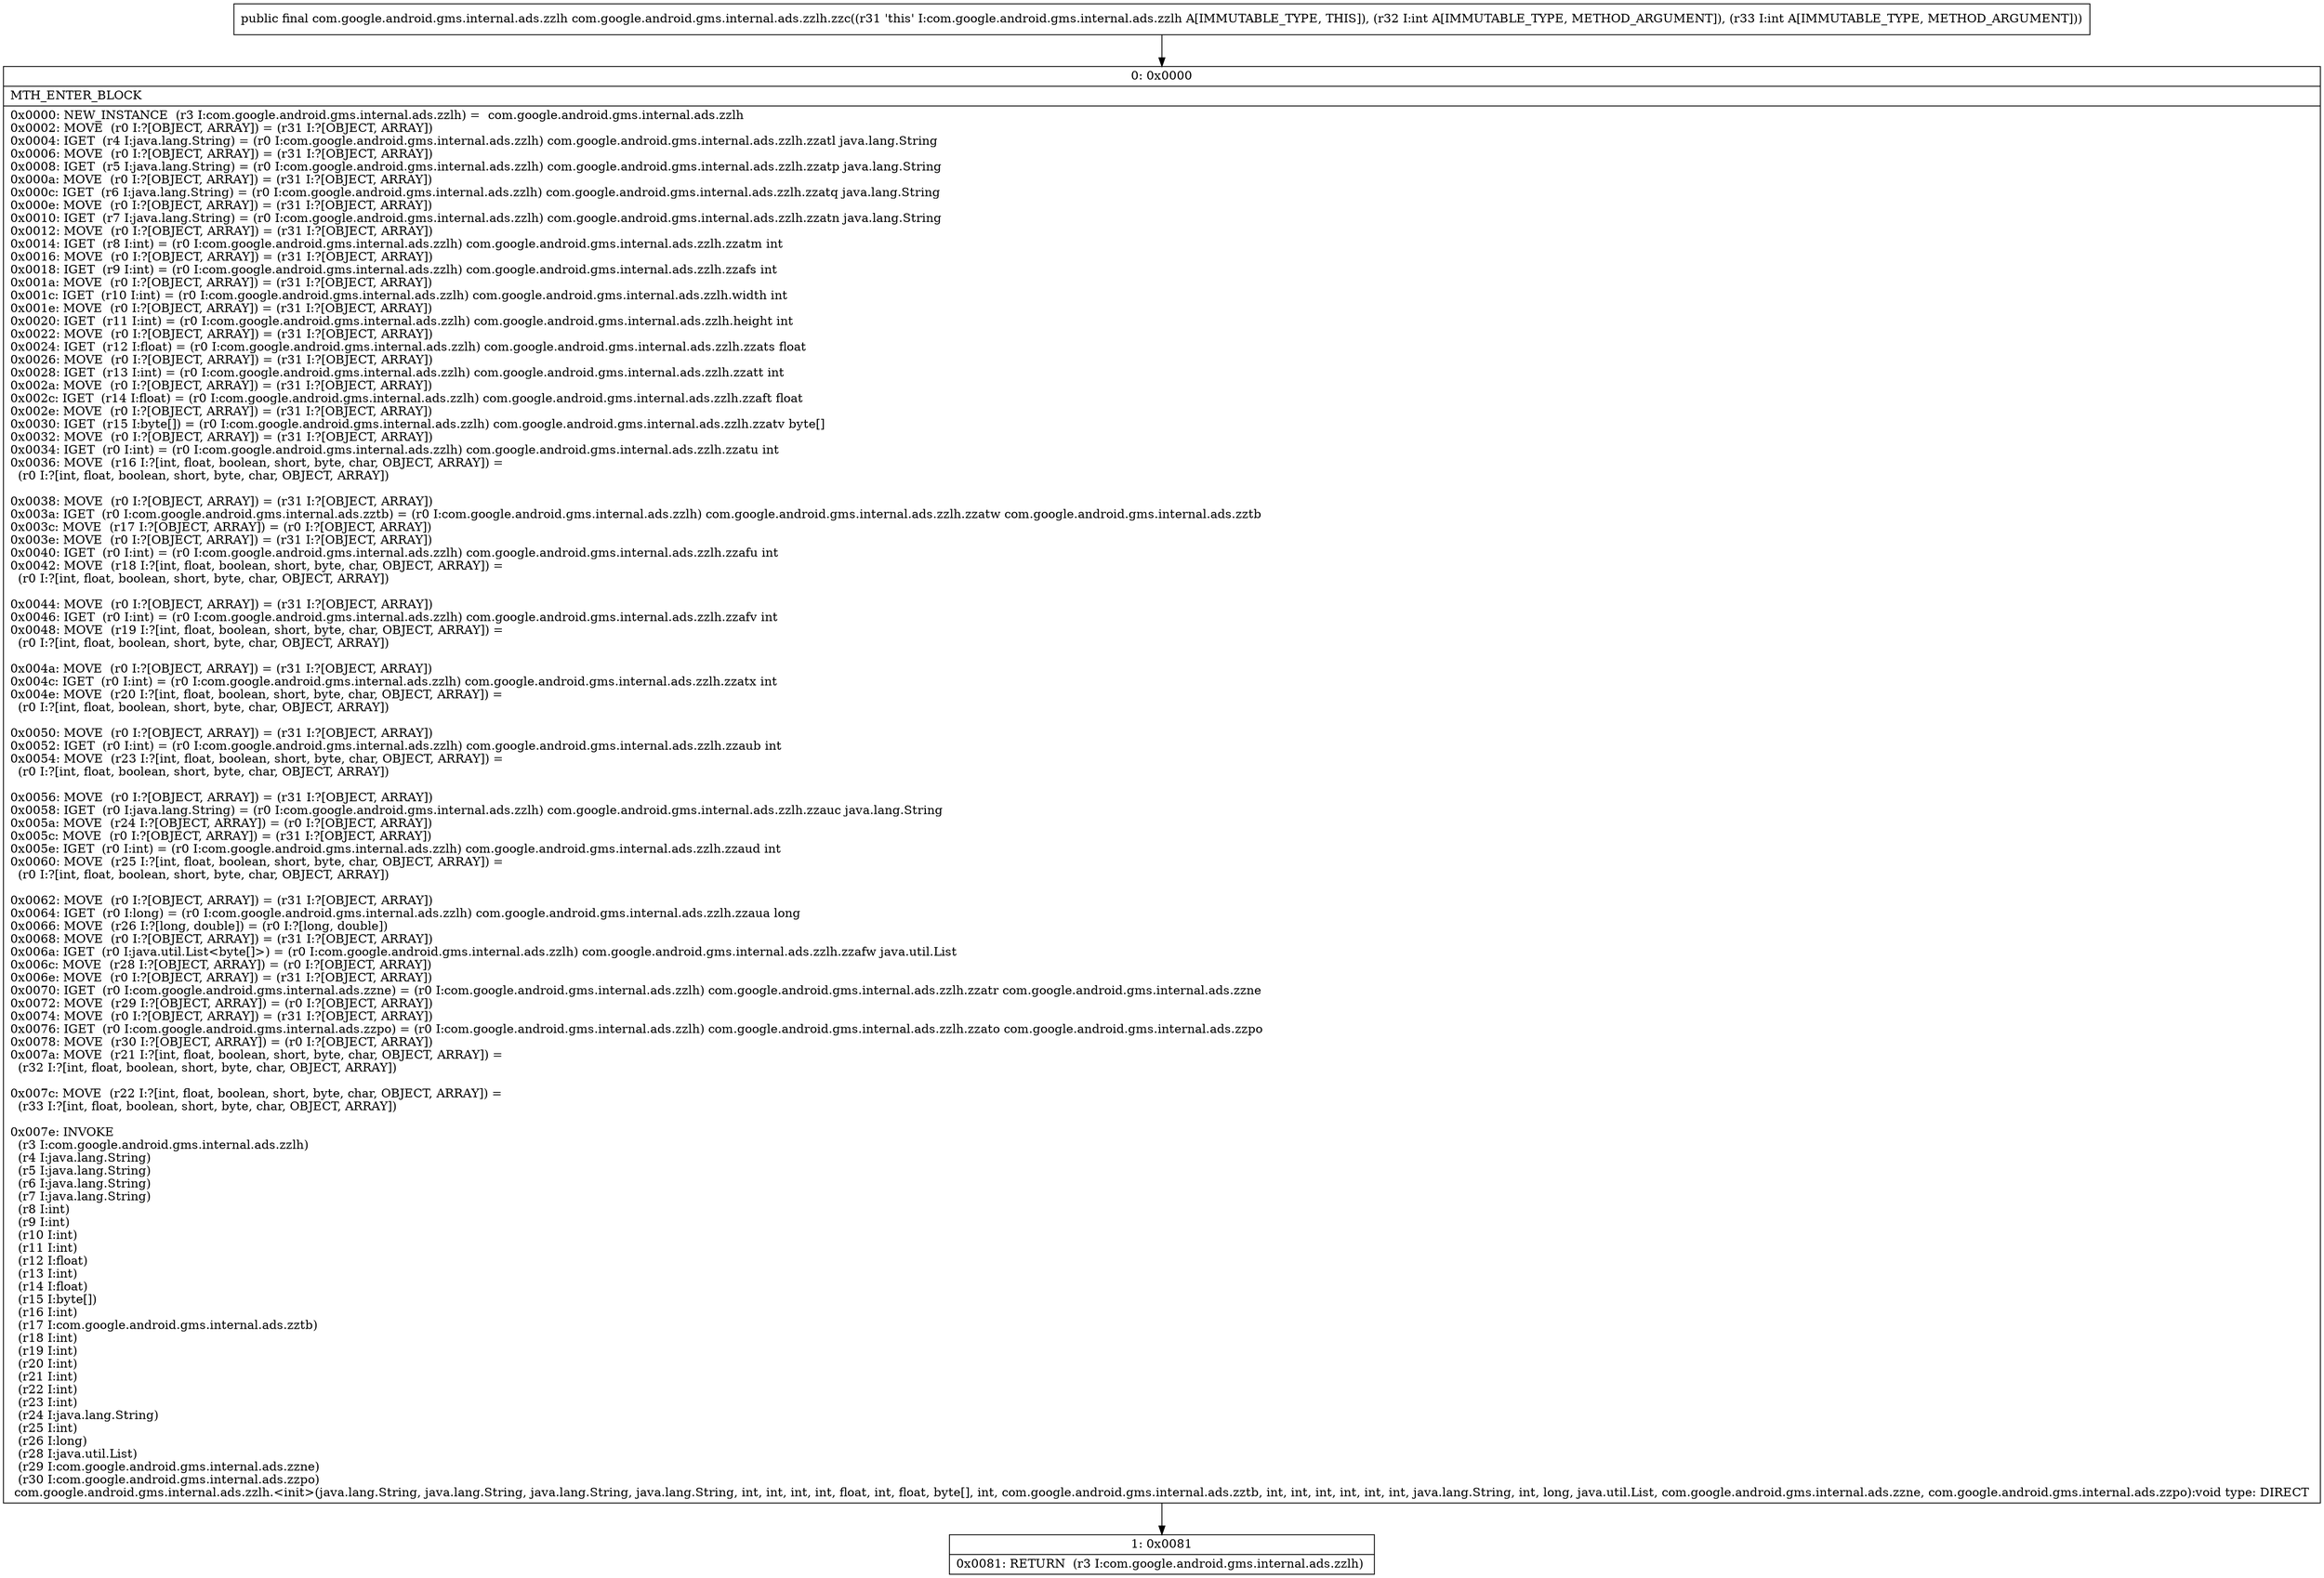 digraph "CFG forcom.google.android.gms.internal.ads.zzlh.zzc(II)Lcom\/google\/android\/gms\/internal\/ads\/zzlh;" {
Node_0 [shape=record,label="{0\:\ 0x0000|MTH_ENTER_BLOCK\l|0x0000: NEW_INSTANCE  (r3 I:com.google.android.gms.internal.ads.zzlh) =  com.google.android.gms.internal.ads.zzlh \l0x0002: MOVE  (r0 I:?[OBJECT, ARRAY]) = (r31 I:?[OBJECT, ARRAY]) \l0x0004: IGET  (r4 I:java.lang.String) = (r0 I:com.google.android.gms.internal.ads.zzlh) com.google.android.gms.internal.ads.zzlh.zzatl java.lang.String \l0x0006: MOVE  (r0 I:?[OBJECT, ARRAY]) = (r31 I:?[OBJECT, ARRAY]) \l0x0008: IGET  (r5 I:java.lang.String) = (r0 I:com.google.android.gms.internal.ads.zzlh) com.google.android.gms.internal.ads.zzlh.zzatp java.lang.String \l0x000a: MOVE  (r0 I:?[OBJECT, ARRAY]) = (r31 I:?[OBJECT, ARRAY]) \l0x000c: IGET  (r6 I:java.lang.String) = (r0 I:com.google.android.gms.internal.ads.zzlh) com.google.android.gms.internal.ads.zzlh.zzatq java.lang.String \l0x000e: MOVE  (r0 I:?[OBJECT, ARRAY]) = (r31 I:?[OBJECT, ARRAY]) \l0x0010: IGET  (r7 I:java.lang.String) = (r0 I:com.google.android.gms.internal.ads.zzlh) com.google.android.gms.internal.ads.zzlh.zzatn java.lang.String \l0x0012: MOVE  (r0 I:?[OBJECT, ARRAY]) = (r31 I:?[OBJECT, ARRAY]) \l0x0014: IGET  (r8 I:int) = (r0 I:com.google.android.gms.internal.ads.zzlh) com.google.android.gms.internal.ads.zzlh.zzatm int \l0x0016: MOVE  (r0 I:?[OBJECT, ARRAY]) = (r31 I:?[OBJECT, ARRAY]) \l0x0018: IGET  (r9 I:int) = (r0 I:com.google.android.gms.internal.ads.zzlh) com.google.android.gms.internal.ads.zzlh.zzafs int \l0x001a: MOVE  (r0 I:?[OBJECT, ARRAY]) = (r31 I:?[OBJECT, ARRAY]) \l0x001c: IGET  (r10 I:int) = (r0 I:com.google.android.gms.internal.ads.zzlh) com.google.android.gms.internal.ads.zzlh.width int \l0x001e: MOVE  (r0 I:?[OBJECT, ARRAY]) = (r31 I:?[OBJECT, ARRAY]) \l0x0020: IGET  (r11 I:int) = (r0 I:com.google.android.gms.internal.ads.zzlh) com.google.android.gms.internal.ads.zzlh.height int \l0x0022: MOVE  (r0 I:?[OBJECT, ARRAY]) = (r31 I:?[OBJECT, ARRAY]) \l0x0024: IGET  (r12 I:float) = (r0 I:com.google.android.gms.internal.ads.zzlh) com.google.android.gms.internal.ads.zzlh.zzats float \l0x0026: MOVE  (r0 I:?[OBJECT, ARRAY]) = (r31 I:?[OBJECT, ARRAY]) \l0x0028: IGET  (r13 I:int) = (r0 I:com.google.android.gms.internal.ads.zzlh) com.google.android.gms.internal.ads.zzlh.zzatt int \l0x002a: MOVE  (r0 I:?[OBJECT, ARRAY]) = (r31 I:?[OBJECT, ARRAY]) \l0x002c: IGET  (r14 I:float) = (r0 I:com.google.android.gms.internal.ads.zzlh) com.google.android.gms.internal.ads.zzlh.zzaft float \l0x002e: MOVE  (r0 I:?[OBJECT, ARRAY]) = (r31 I:?[OBJECT, ARRAY]) \l0x0030: IGET  (r15 I:byte[]) = (r0 I:com.google.android.gms.internal.ads.zzlh) com.google.android.gms.internal.ads.zzlh.zzatv byte[] \l0x0032: MOVE  (r0 I:?[OBJECT, ARRAY]) = (r31 I:?[OBJECT, ARRAY]) \l0x0034: IGET  (r0 I:int) = (r0 I:com.google.android.gms.internal.ads.zzlh) com.google.android.gms.internal.ads.zzlh.zzatu int \l0x0036: MOVE  (r16 I:?[int, float, boolean, short, byte, char, OBJECT, ARRAY]) = \l  (r0 I:?[int, float, boolean, short, byte, char, OBJECT, ARRAY])\l \l0x0038: MOVE  (r0 I:?[OBJECT, ARRAY]) = (r31 I:?[OBJECT, ARRAY]) \l0x003a: IGET  (r0 I:com.google.android.gms.internal.ads.zztb) = (r0 I:com.google.android.gms.internal.ads.zzlh) com.google.android.gms.internal.ads.zzlh.zzatw com.google.android.gms.internal.ads.zztb \l0x003c: MOVE  (r17 I:?[OBJECT, ARRAY]) = (r0 I:?[OBJECT, ARRAY]) \l0x003e: MOVE  (r0 I:?[OBJECT, ARRAY]) = (r31 I:?[OBJECT, ARRAY]) \l0x0040: IGET  (r0 I:int) = (r0 I:com.google.android.gms.internal.ads.zzlh) com.google.android.gms.internal.ads.zzlh.zzafu int \l0x0042: MOVE  (r18 I:?[int, float, boolean, short, byte, char, OBJECT, ARRAY]) = \l  (r0 I:?[int, float, boolean, short, byte, char, OBJECT, ARRAY])\l \l0x0044: MOVE  (r0 I:?[OBJECT, ARRAY]) = (r31 I:?[OBJECT, ARRAY]) \l0x0046: IGET  (r0 I:int) = (r0 I:com.google.android.gms.internal.ads.zzlh) com.google.android.gms.internal.ads.zzlh.zzafv int \l0x0048: MOVE  (r19 I:?[int, float, boolean, short, byte, char, OBJECT, ARRAY]) = \l  (r0 I:?[int, float, boolean, short, byte, char, OBJECT, ARRAY])\l \l0x004a: MOVE  (r0 I:?[OBJECT, ARRAY]) = (r31 I:?[OBJECT, ARRAY]) \l0x004c: IGET  (r0 I:int) = (r0 I:com.google.android.gms.internal.ads.zzlh) com.google.android.gms.internal.ads.zzlh.zzatx int \l0x004e: MOVE  (r20 I:?[int, float, boolean, short, byte, char, OBJECT, ARRAY]) = \l  (r0 I:?[int, float, boolean, short, byte, char, OBJECT, ARRAY])\l \l0x0050: MOVE  (r0 I:?[OBJECT, ARRAY]) = (r31 I:?[OBJECT, ARRAY]) \l0x0052: IGET  (r0 I:int) = (r0 I:com.google.android.gms.internal.ads.zzlh) com.google.android.gms.internal.ads.zzlh.zzaub int \l0x0054: MOVE  (r23 I:?[int, float, boolean, short, byte, char, OBJECT, ARRAY]) = \l  (r0 I:?[int, float, boolean, short, byte, char, OBJECT, ARRAY])\l \l0x0056: MOVE  (r0 I:?[OBJECT, ARRAY]) = (r31 I:?[OBJECT, ARRAY]) \l0x0058: IGET  (r0 I:java.lang.String) = (r0 I:com.google.android.gms.internal.ads.zzlh) com.google.android.gms.internal.ads.zzlh.zzauc java.lang.String \l0x005a: MOVE  (r24 I:?[OBJECT, ARRAY]) = (r0 I:?[OBJECT, ARRAY]) \l0x005c: MOVE  (r0 I:?[OBJECT, ARRAY]) = (r31 I:?[OBJECT, ARRAY]) \l0x005e: IGET  (r0 I:int) = (r0 I:com.google.android.gms.internal.ads.zzlh) com.google.android.gms.internal.ads.zzlh.zzaud int \l0x0060: MOVE  (r25 I:?[int, float, boolean, short, byte, char, OBJECT, ARRAY]) = \l  (r0 I:?[int, float, boolean, short, byte, char, OBJECT, ARRAY])\l \l0x0062: MOVE  (r0 I:?[OBJECT, ARRAY]) = (r31 I:?[OBJECT, ARRAY]) \l0x0064: IGET  (r0 I:long) = (r0 I:com.google.android.gms.internal.ads.zzlh) com.google.android.gms.internal.ads.zzlh.zzaua long \l0x0066: MOVE  (r26 I:?[long, double]) = (r0 I:?[long, double]) \l0x0068: MOVE  (r0 I:?[OBJECT, ARRAY]) = (r31 I:?[OBJECT, ARRAY]) \l0x006a: IGET  (r0 I:java.util.List\<byte[]\>) = (r0 I:com.google.android.gms.internal.ads.zzlh) com.google.android.gms.internal.ads.zzlh.zzafw java.util.List \l0x006c: MOVE  (r28 I:?[OBJECT, ARRAY]) = (r0 I:?[OBJECT, ARRAY]) \l0x006e: MOVE  (r0 I:?[OBJECT, ARRAY]) = (r31 I:?[OBJECT, ARRAY]) \l0x0070: IGET  (r0 I:com.google.android.gms.internal.ads.zzne) = (r0 I:com.google.android.gms.internal.ads.zzlh) com.google.android.gms.internal.ads.zzlh.zzatr com.google.android.gms.internal.ads.zzne \l0x0072: MOVE  (r29 I:?[OBJECT, ARRAY]) = (r0 I:?[OBJECT, ARRAY]) \l0x0074: MOVE  (r0 I:?[OBJECT, ARRAY]) = (r31 I:?[OBJECT, ARRAY]) \l0x0076: IGET  (r0 I:com.google.android.gms.internal.ads.zzpo) = (r0 I:com.google.android.gms.internal.ads.zzlh) com.google.android.gms.internal.ads.zzlh.zzato com.google.android.gms.internal.ads.zzpo \l0x0078: MOVE  (r30 I:?[OBJECT, ARRAY]) = (r0 I:?[OBJECT, ARRAY]) \l0x007a: MOVE  (r21 I:?[int, float, boolean, short, byte, char, OBJECT, ARRAY]) = \l  (r32 I:?[int, float, boolean, short, byte, char, OBJECT, ARRAY])\l \l0x007c: MOVE  (r22 I:?[int, float, boolean, short, byte, char, OBJECT, ARRAY]) = \l  (r33 I:?[int, float, boolean, short, byte, char, OBJECT, ARRAY])\l \l0x007e: INVOKE  \l  (r3 I:com.google.android.gms.internal.ads.zzlh)\l  (r4 I:java.lang.String)\l  (r5 I:java.lang.String)\l  (r6 I:java.lang.String)\l  (r7 I:java.lang.String)\l  (r8 I:int)\l  (r9 I:int)\l  (r10 I:int)\l  (r11 I:int)\l  (r12 I:float)\l  (r13 I:int)\l  (r14 I:float)\l  (r15 I:byte[])\l  (r16 I:int)\l  (r17 I:com.google.android.gms.internal.ads.zztb)\l  (r18 I:int)\l  (r19 I:int)\l  (r20 I:int)\l  (r21 I:int)\l  (r22 I:int)\l  (r23 I:int)\l  (r24 I:java.lang.String)\l  (r25 I:int)\l  (r26 I:long)\l  (r28 I:java.util.List)\l  (r29 I:com.google.android.gms.internal.ads.zzne)\l  (r30 I:com.google.android.gms.internal.ads.zzpo)\l com.google.android.gms.internal.ads.zzlh.\<init\>(java.lang.String, java.lang.String, java.lang.String, java.lang.String, int, int, int, int, float, int, float, byte[], int, com.google.android.gms.internal.ads.zztb, int, int, int, int, int, int, java.lang.String, int, long, java.util.List, com.google.android.gms.internal.ads.zzne, com.google.android.gms.internal.ads.zzpo):void type: DIRECT \l}"];
Node_1 [shape=record,label="{1\:\ 0x0081|0x0081: RETURN  (r3 I:com.google.android.gms.internal.ads.zzlh) \l}"];
MethodNode[shape=record,label="{public final com.google.android.gms.internal.ads.zzlh com.google.android.gms.internal.ads.zzlh.zzc((r31 'this' I:com.google.android.gms.internal.ads.zzlh A[IMMUTABLE_TYPE, THIS]), (r32 I:int A[IMMUTABLE_TYPE, METHOD_ARGUMENT]), (r33 I:int A[IMMUTABLE_TYPE, METHOD_ARGUMENT])) }"];
MethodNode -> Node_0;
Node_0 -> Node_1;
}


